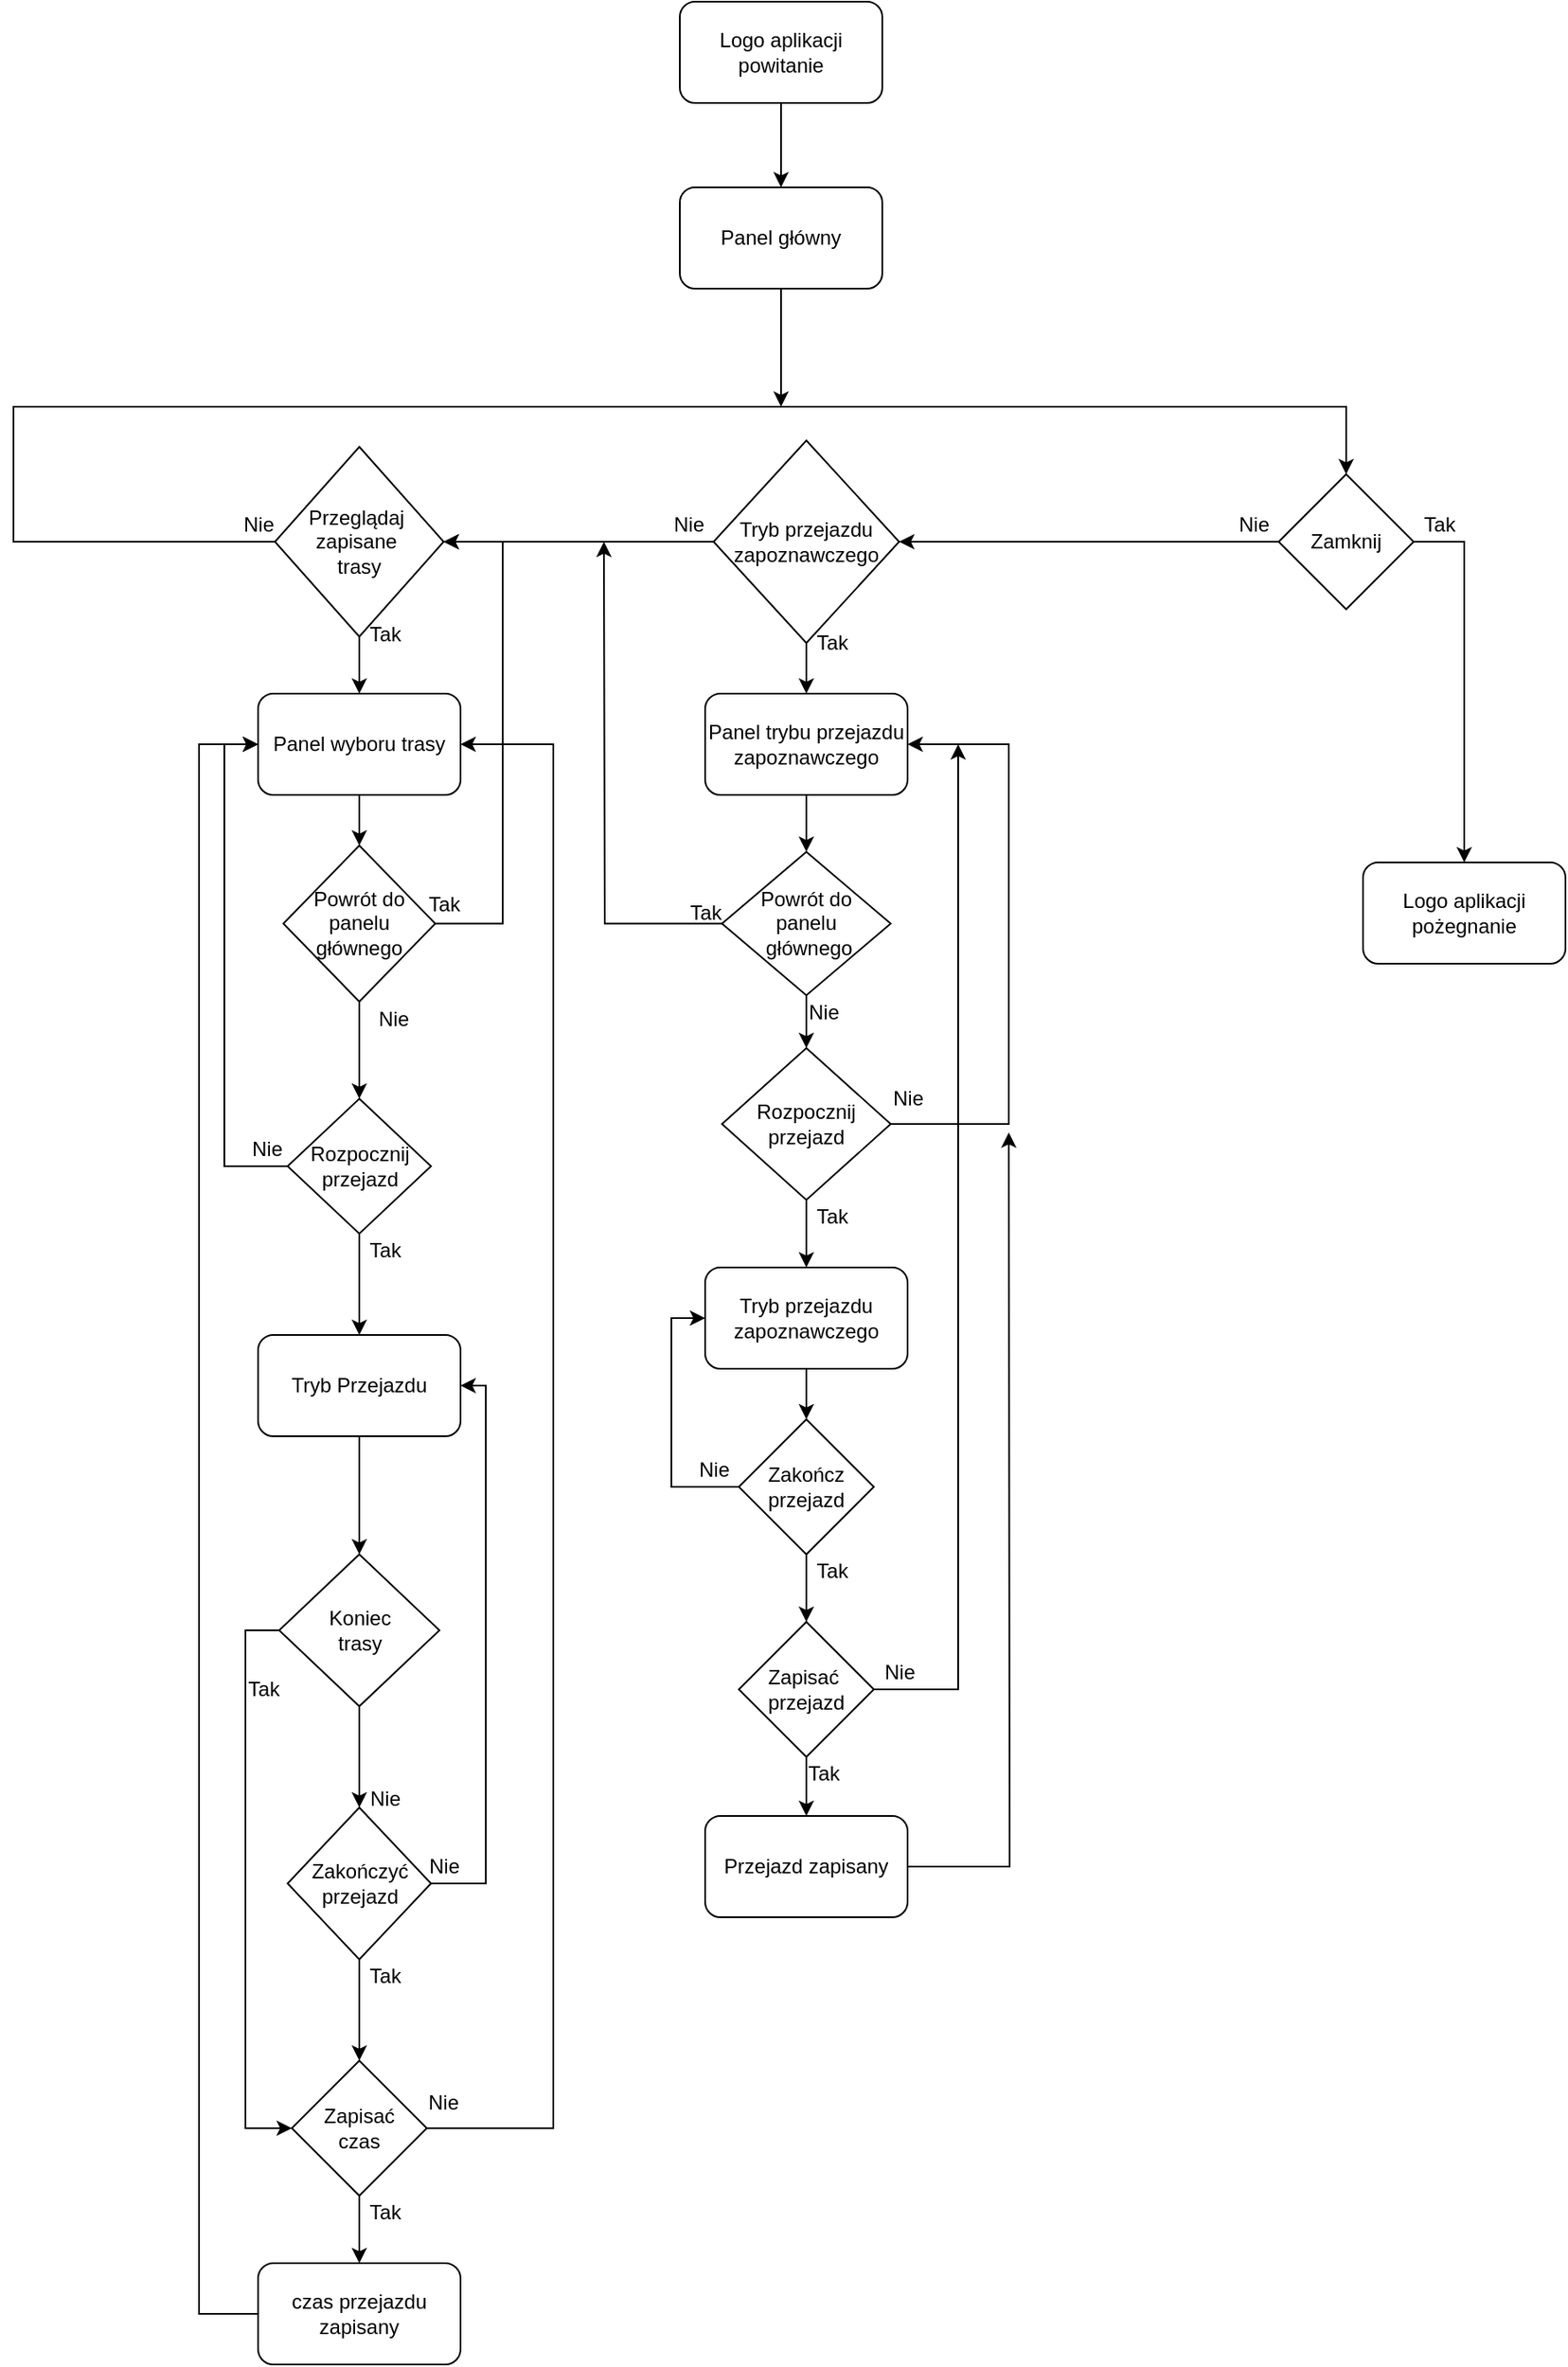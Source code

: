 <mxfile version="20.5.3" type="device"><diagram id="jK_lvbTGVqUEBzbfeswe" name="Strona-1"><mxGraphModel dx="3076" dy="762" grid="1" gridSize="10" guides="1" tooltips="1" connect="1" arrows="1" fold="1" page="1" pageScale="1" pageWidth="827" pageHeight="1169" math="0" shadow="0"><root><mxCell id="0"/><mxCell id="1" parent="0"/><mxCell id="MI9oLxCe6ejSSDS-wzCb-11" style="edgeStyle=orthogonalEdgeStyle;rounded=0;orthogonalLoop=1;jettySize=auto;html=1;exitX=0.5;exitY=1;exitDx=0;exitDy=0;entryX=0.5;entryY=0;entryDx=0;entryDy=0;" parent="1" source="69oCWgXDByvLkoPfXbP5-1" target="69oCWgXDByvLkoPfXbP5-3" edge="1"><mxGeometry relative="1" as="geometry"/></mxCell><mxCell id="69oCWgXDByvLkoPfXbP5-1" value="Logo aplikacji&lt;br&gt;powitanie" style="rounded=1;whiteSpace=wrap;html=1;" parent="1" vertex="1"><mxGeometry x="-625" y="50" width="120" height="60" as="geometry"/></mxCell><mxCell id="MI9oLxCe6ejSSDS-wzCb-12" style="edgeStyle=orthogonalEdgeStyle;rounded=0;orthogonalLoop=1;jettySize=auto;html=1;exitX=0.5;exitY=1;exitDx=0;exitDy=0;" parent="1" source="69oCWgXDByvLkoPfXbP5-3" edge="1"><mxGeometry relative="1" as="geometry"><mxPoint x="-565" y="290" as="targetPoint"/></mxGeometry></mxCell><mxCell id="69oCWgXDByvLkoPfXbP5-3" value="Panel główny" style="rounded=1;whiteSpace=wrap;html=1;" parent="1" vertex="1"><mxGeometry x="-625" y="160" width="120" height="60" as="geometry"/></mxCell><mxCell id="MI9oLxCe6ejSSDS-wzCb-2" style="edgeStyle=orthogonalEdgeStyle;rounded=0;orthogonalLoop=1;jettySize=auto;html=1;exitX=1;exitY=0.5;exitDx=0;exitDy=0;entryX=0.5;entryY=0;entryDx=0;entryDy=0;" parent="1" source="69oCWgXDByvLkoPfXbP5-147" target="MI9oLxCe6ejSSDS-wzCb-1" edge="1"><mxGeometry relative="1" as="geometry"/></mxCell><mxCell id="MI9oLxCe6ejSSDS-wzCb-10" style="edgeStyle=orthogonalEdgeStyle;rounded=0;orthogonalLoop=1;jettySize=auto;html=1;exitX=0;exitY=0.5;exitDx=0;exitDy=0;entryX=1;entryY=0.5;entryDx=0;entryDy=0;" parent="1" source="69oCWgXDByvLkoPfXbP5-147" target="69oCWgXDByvLkoPfXbP5-165" edge="1"><mxGeometry relative="1" as="geometry"/></mxCell><mxCell id="69oCWgXDByvLkoPfXbP5-147" value="Zamknij" style="rhombus;whiteSpace=wrap;html=1;" parent="1" vertex="1"><mxGeometry x="-270" y="330" width="80" height="80" as="geometry"/></mxCell><mxCell id="69oCWgXDByvLkoPfXbP5-158" value="Tak" style="text;html=1;align=center;verticalAlign=middle;resizable=0;points=[];autosize=1;strokeColor=none;fillColor=none;" parent="1" vertex="1"><mxGeometry x="-190" y="350" width="30" height="20" as="geometry"/></mxCell><mxCell id="69oCWgXDByvLkoPfXbP5-170" value="" style="edgeStyle=orthogonalEdgeStyle;rounded=0;orthogonalLoop=1;jettySize=auto;html=1;" parent="1" source="69oCWgXDByvLkoPfXbP5-165" target="69oCWgXDByvLkoPfXbP5-166" edge="1"><mxGeometry relative="1" as="geometry"/></mxCell><mxCell id="69oCWgXDByvLkoPfXbP5-185" value="" style="edgeStyle=orthogonalEdgeStyle;rounded=0;orthogonalLoop=1;jettySize=auto;html=1;" parent="1" source="69oCWgXDByvLkoPfXbP5-165" target="69oCWgXDByvLkoPfXbP5-178" edge="1"><mxGeometry relative="1" as="geometry"/></mxCell><mxCell id="69oCWgXDByvLkoPfXbP5-165" value="Tryb przejazdu&lt;br&gt;zapoznawczego" style="rhombus;whiteSpace=wrap;html=1;" parent="1" vertex="1"><mxGeometry x="-605" y="310" width="110" height="120" as="geometry"/></mxCell><mxCell id="69oCWgXDByvLkoPfXbP5-184" value="" style="edgeStyle=orthogonalEdgeStyle;rounded=0;orthogonalLoop=1;jettySize=auto;html=1;" parent="1" source="69oCWgXDByvLkoPfXbP5-166" target="69oCWgXDByvLkoPfXbP5-179" edge="1"><mxGeometry relative="1" as="geometry"/></mxCell><mxCell id="69oCWgXDByvLkoPfXbP5-193" value="" style="edgeStyle=orthogonalEdgeStyle;rounded=0;orthogonalLoop=1;jettySize=auto;html=1;entryX=0.5;entryY=0;entryDx=0;entryDy=0;exitX=0;exitY=0.5;exitDx=0;exitDy=0;" parent="1" source="69oCWgXDByvLkoPfXbP5-166" target="69oCWgXDByvLkoPfXbP5-147" edge="1"><mxGeometry relative="1" as="geometry"><mxPoint x="-430" y="180" as="targetPoint"/><Array as="points"><mxPoint x="-1020" y="370"/><mxPoint x="-1020" y="290"/><mxPoint x="-230" y="290"/></Array><mxPoint x="-1020" y="330" as="sourcePoint"/></mxGeometry></mxCell><mxCell id="69oCWgXDByvLkoPfXbP5-172" value="Nie" style="text;html=1;align=center;verticalAlign=middle;resizable=0;points=[];autosize=1;strokeColor=none;fillColor=none;" parent="1" vertex="1"><mxGeometry x="-300" y="350" width="30" height="20" as="geometry"/></mxCell><mxCell id="69oCWgXDByvLkoPfXbP5-174" value="Nie" style="text;html=1;align=center;verticalAlign=middle;resizable=0;points=[];autosize=1;strokeColor=none;fillColor=none;" parent="1" vertex="1"><mxGeometry x="-890" y="350" width="30" height="20" as="geometry"/></mxCell><mxCell id="69oCWgXDByvLkoPfXbP5-175" value="Nie" style="text;html=1;align=center;verticalAlign=middle;resizable=0;points=[];autosize=1;strokeColor=none;fillColor=none;" parent="1" vertex="1"><mxGeometry x="-635" y="350" width="30" height="20" as="geometry"/></mxCell><mxCell id="SPAf8JGX-mbzeD0fIXqf-31" style="edgeStyle=orthogonalEdgeStyle;rounded=0;orthogonalLoop=1;jettySize=auto;html=1;exitX=0.5;exitY=1;exitDx=0;exitDy=0;entryX=0.5;entryY=0;entryDx=0;entryDy=0;" parent="1" source="69oCWgXDByvLkoPfXbP5-178" target="SPAf8JGX-mbzeD0fIXqf-30" edge="1"><mxGeometry relative="1" as="geometry"/></mxCell><mxCell id="69oCWgXDByvLkoPfXbP5-178" value="Panel trybu przejazdu&lt;br&gt;zapoznawczego" style="rounded=1;whiteSpace=wrap;html=1;" parent="1" vertex="1"><mxGeometry x="-610" y="460" width="120" height="60" as="geometry"/></mxCell><mxCell id="69oCWgXDByvLkoPfXbP5-199" value="" style="edgeStyle=orthogonalEdgeStyle;rounded=0;orthogonalLoop=1;jettySize=auto;html=1;entryX=0.5;entryY=0;entryDx=0;entryDy=0;" parent="1" source="69oCWgXDByvLkoPfXbP5-179" target="69oCWgXDByvLkoPfXbP5-195" edge="1"><mxGeometry relative="1" as="geometry"/></mxCell><mxCell id="69oCWgXDByvLkoPfXbP5-179" value="Panel wyboru trasy" style="rounded=1;whiteSpace=wrap;html=1;" parent="1" vertex="1"><mxGeometry x="-875" y="460" width="120" height="60" as="geometry"/></mxCell><mxCell id="69oCWgXDByvLkoPfXbP5-187" value="Tak" style="text;html=1;align=center;verticalAlign=middle;resizable=0;points=[];autosize=1;strokeColor=none;fillColor=none;" parent="1" vertex="1"><mxGeometry x="-815" y="415" width="30" height="20" as="geometry"/></mxCell><mxCell id="69oCWgXDByvLkoPfXbP5-188" value="Tak" style="text;html=1;align=center;verticalAlign=middle;resizable=0;points=[];autosize=1;strokeColor=none;fillColor=none;" parent="1" vertex="1"><mxGeometry x="-550" y="420" width="30" height="20" as="geometry"/></mxCell><mxCell id="69oCWgXDByvLkoPfXbP5-166" value="Przeglądaj&amp;nbsp;&lt;br&gt;zapisane&amp;nbsp;&lt;br&gt;trasy" style="rhombus;whiteSpace=wrap;html=1;" parent="1" vertex="1"><mxGeometry x="-865" y="313.75" width="100" height="112.5" as="geometry"/></mxCell><mxCell id="69oCWgXDByvLkoPfXbP5-204" value="" style="edgeStyle=orthogonalEdgeStyle;rounded=0;orthogonalLoop=1;jettySize=auto;html=1;entryX=1;entryY=0.5;entryDx=0;entryDy=0;" parent="1" source="69oCWgXDByvLkoPfXbP5-195" target="69oCWgXDByvLkoPfXbP5-166" edge="1"><mxGeometry relative="1" as="geometry"><mxPoint x="-750" y="380" as="targetPoint"/><Array as="points"><mxPoint x="-730" y="596.25"/><mxPoint x="-730" y="370"/></Array></mxGeometry></mxCell><mxCell id="MI9oLxCe6ejSSDS-wzCb-6" style="edgeStyle=orthogonalEdgeStyle;rounded=0;orthogonalLoop=1;jettySize=auto;html=1;exitX=0.5;exitY=1;exitDx=0;exitDy=0;entryX=0.5;entryY=0;entryDx=0;entryDy=0;" parent="1" source="69oCWgXDByvLkoPfXbP5-195" target="SPAf8JGX-mbzeD0fIXqf-43" edge="1"><mxGeometry relative="1" as="geometry"/></mxCell><mxCell id="69oCWgXDByvLkoPfXbP5-195" value="Powrót do panelu głównego" style="rhombus;whiteSpace=wrap;html=1;" parent="1" vertex="1"><mxGeometry x="-860" y="550" width="90" height="92.5" as="geometry"/></mxCell><mxCell id="69oCWgXDByvLkoPfXbP5-205" value="Tak" style="text;html=1;align=center;verticalAlign=middle;resizable=0;points=[];autosize=1;strokeColor=none;fillColor=none;" parent="1" vertex="1"><mxGeometry x="-780" y="575" width="30" height="20" as="geometry"/></mxCell><mxCell id="ozfzwAOOQGVC5R0oynjt-7" value="Nie" style="text;html=1;align=center;verticalAlign=middle;resizable=0;points=[];autosize=1;strokeColor=none;fillColor=none;" parent="1" vertex="1"><mxGeometry x="-810" y="642.5" width="30" height="20" as="geometry"/></mxCell><mxCell id="SPAf8JGX-mbzeD0fIXqf-16" style="edgeStyle=orthogonalEdgeStyle;rounded=0;orthogonalLoop=1;jettySize=auto;html=1;exitX=0.5;exitY=1;exitDx=0;exitDy=0;" parent="1" source="SPAf8JGX-mbzeD0fIXqf-9" target="SPAf8JGX-mbzeD0fIXqf-15" edge="1"><mxGeometry relative="1" as="geometry"/></mxCell><mxCell id="SPAf8JGX-mbzeD0fIXqf-37" style="edgeStyle=orthogonalEdgeStyle;rounded=0;orthogonalLoop=1;jettySize=auto;html=1;exitX=1;exitY=0.5;exitDx=0;exitDy=0;entryX=1;entryY=0.5;entryDx=0;entryDy=0;" parent="1" source="SPAf8JGX-mbzeD0fIXqf-9" target="69oCWgXDByvLkoPfXbP5-178" edge="1"><mxGeometry relative="1" as="geometry"><Array as="points"><mxPoint x="-430" y="715"/><mxPoint x="-430" y="490"/></Array></mxGeometry></mxCell><mxCell id="SPAf8JGX-mbzeD0fIXqf-9" value="Rozpocznij&lt;br&gt;przejazd" style="rhombus;whiteSpace=wrap;html=1;" parent="1" vertex="1"><mxGeometry x="-600" y="670" width="100" height="90" as="geometry"/></mxCell><mxCell id="SPAf8JGX-mbzeD0fIXqf-28" style="edgeStyle=orthogonalEdgeStyle;rounded=0;orthogonalLoop=1;jettySize=auto;html=1;exitX=0.5;exitY=1;exitDx=0;exitDy=0;entryX=0.5;entryY=0;entryDx=0;entryDy=0;" parent="1" source="SPAf8JGX-mbzeD0fIXqf-13" target="SPAf8JGX-mbzeD0fIXqf-21" edge="1"><mxGeometry relative="1" as="geometry"/></mxCell><mxCell id="SPAf8JGX-mbzeD0fIXqf-29" style="edgeStyle=orthogonalEdgeStyle;rounded=0;orthogonalLoop=1;jettySize=auto;html=1;exitX=0;exitY=0.5;exitDx=0;exitDy=0;entryX=0;entryY=0.5;entryDx=0;entryDy=0;" parent="1" source="SPAf8JGX-mbzeD0fIXqf-13" target="SPAf8JGX-mbzeD0fIXqf-15" edge="1"><mxGeometry relative="1" as="geometry"/></mxCell><mxCell id="SPAf8JGX-mbzeD0fIXqf-13" value="Zakończ&lt;br&gt;przejazd" style="rhombus;whiteSpace=wrap;html=1;" parent="1" vertex="1"><mxGeometry x="-590" y="890" width="80" height="80" as="geometry"/></mxCell><mxCell id="SPAf8JGX-mbzeD0fIXqf-18" style="edgeStyle=orthogonalEdgeStyle;rounded=0;orthogonalLoop=1;jettySize=auto;html=1;exitX=0.5;exitY=1;exitDx=0;exitDy=0;" parent="1" source="SPAf8JGX-mbzeD0fIXqf-15" target="SPAf8JGX-mbzeD0fIXqf-13" edge="1"><mxGeometry relative="1" as="geometry"/></mxCell><mxCell id="SPAf8JGX-mbzeD0fIXqf-15" value="Tryb przejazdu&lt;br&gt;zapoznawczego" style="rounded=1;whiteSpace=wrap;html=1;" parent="1" vertex="1"><mxGeometry x="-610" y="800" width="120" height="60" as="geometry"/></mxCell><mxCell id="SPAf8JGX-mbzeD0fIXqf-17" value="Tak" style="text;html=1;align=center;verticalAlign=middle;resizable=0;points=[];autosize=1;strokeColor=none;fillColor=none;" parent="1" vertex="1"><mxGeometry x="-550" y="760" width="30" height="20" as="geometry"/></mxCell><mxCell id="SPAf8JGX-mbzeD0fIXqf-20" value="Nie" style="text;html=1;align=center;verticalAlign=middle;resizable=0;points=[];autosize=1;strokeColor=none;fillColor=none;" parent="1" vertex="1"><mxGeometry x="-620" y="910" width="30" height="20" as="geometry"/></mxCell><mxCell id="SPAf8JGX-mbzeD0fIXqf-25" style="edgeStyle=orthogonalEdgeStyle;rounded=0;orthogonalLoop=1;jettySize=auto;html=1;exitX=0.5;exitY=1;exitDx=0;exitDy=0;entryX=0.5;entryY=0;entryDx=0;entryDy=0;" parent="1" source="SPAf8JGX-mbzeD0fIXqf-21" target="SPAf8JGX-mbzeD0fIXqf-24" edge="1"><mxGeometry relative="1" as="geometry"/></mxCell><mxCell id="SPAf8JGX-mbzeD0fIXqf-26" style="edgeStyle=orthogonalEdgeStyle;rounded=0;orthogonalLoop=1;jettySize=auto;html=1;exitX=1;exitY=0.5;exitDx=0;exitDy=0;startArrow=none;" parent="1" source="SPAf8JGX-mbzeD0fIXqf-21" edge="1"><mxGeometry relative="1" as="geometry"><mxPoint x="-460" y="490" as="targetPoint"/><Array as="points"><mxPoint x="-460" y="1050"/><mxPoint x="-460" y="490"/></Array></mxGeometry></mxCell><mxCell id="SPAf8JGX-mbzeD0fIXqf-21" value="Zapisać&amp;nbsp;&lt;br&gt;przejazd" style="rhombus;whiteSpace=wrap;html=1;" parent="1" vertex="1"><mxGeometry x="-590" y="1010" width="80" height="80" as="geometry"/></mxCell><mxCell id="SPAf8JGX-mbzeD0fIXqf-42" style="edgeStyle=orthogonalEdgeStyle;rounded=0;orthogonalLoop=1;jettySize=auto;html=1;exitX=1;exitY=0.5;exitDx=0;exitDy=0;" parent="1" source="SPAf8JGX-mbzeD0fIXqf-24" edge="1"><mxGeometry relative="1" as="geometry"><mxPoint x="-430" y="720" as="targetPoint"/></mxGeometry></mxCell><mxCell id="SPAf8JGX-mbzeD0fIXqf-24" value="Przejazd zapisany" style="rounded=1;whiteSpace=wrap;html=1;" parent="1" vertex="1"><mxGeometry x="-610" y="1125" width="120" height="60" as="geometry"/></mxCell><mxCell id="SPAf8JGX-mbzeD0fIXqf-23" value="Tak" style="text;html=1;align=center;verticalAlign=middle;resizable=0;points=[];autosize=1;strokeColor=none;fillColor=none;" parent="1" vertex="1"><mxGeometry x="-550" y="970" width="30" height="20" as="geometry"/></mxCell><mxCell id="SPAf8JGX-mbzeD0fIXqf-33" style="edgeStyle=orthogonalEdgeStyle;rounded=0;orthogonalLoop=1;jettySize=auto;html=1;exitX=0.5;exitY=1;exitDx=0;exitDy=0;entryX=0.5;entryY=0;entryDx=0;entryDy=0;" parent="1" source="SPAf8JGX-mbzeD0fIXqf-30" target="SPAf8JGX-mbzeD0fIXqf-9" edge="1"><mxGeometry relative="1" as="geometry"/></mxCell><mxCell id="SPAf8JGX-mbzeD0fIXqf-35" style="edgeStyle=orthogonalEdgeStyle;rounded=0;orthogonalLoop=1;jettySize=auto;html=1;exitX=0;exitY=0.5;exitDx=0;exitDy=0;" parent="1" source="SPAf8JGX-mbzeD0fIXqf-30" edge="1"><mxGeometry relative="1" as="geometry"><mxPoint x="-670" y="370" as="targetPoint"/></mxGeometry></mxCell><mxCell id="SPAf8JGX-mbzeD0fIXqf-30" value="&lt;span&gt;Powrót do&lt;/span&gt;&lt;br&gt;&lt;span&gt;panelu&lt;/span&gt;&lt;br&gt;&lt;span&gt;&amp;nbsp;głównego&lt;/span&gt;" style="rhombus;whiteSpace=wrap;html=1;" parent="1" vertex="1"><mxGeometry x="-600" y="553.75" width="100" height="85" as="geometry"/></mxCell><mxCell id="SPAf8JGX-mbzeD0fIXqf-34" value="Nie" style="text;html=1;align=center;verticalAlign=middle;resizable=0;points=[];autosize=1;strokeColor=none;fillColor=none;" parent="1" vertex="1"><mxGeometry x="-555" y="638.75" width="30" height="20" as="geometry"/></mxCell><mxCell id="SPAf8JGX-mbzeD0fIXqf-36" value="Tak" style="text;html=1;align=center;verticalAlign=middle;resizable=0;points=[];autosize=1;strokeColor=none;fillColor=none;" parent="1" vertex="1"><mxGeometry x="-625" y="580" width="30" height="20" as="geometry"/></mxCell><mxCell id="SPAf8JGX-mbzeD0fIXqf-38" value="Nie" style="text;html=1;align=center;verticalAlign=middle;resizable=0;points=[];autosize=1;strokeColor=none;fillColor=none;" parent="1" vertex="1"><mxGeometry x="-505" y="690" width="30" height="20" as="geometry"/></mxCell><mxCell id="SPAf8JGX-mbzeD0fIXqf-39" value="Tak" style="text;html=1;align=center;verticalAlign=middle;resizable=0;points=[];autosize=1;strokeColor=none;fillColor=none;" parent="1" vertex="1"><mxGeometry x="-555" y="1090" width="30" height="20" as="geometry"/></mxCell><mxCell id="SPAf8JGX-mbzeD0fIXqf-40" value="Nie" style="text;html=1;align=center;verticalAlign=middle;resizable=0;points=[];autosize=1;strokeColor=none;fillColor=none;" parent="1" vertex="1"><mxGeometry x="-510" y="1030" width="30" height="20" as="geometry"/></mxCell><mxCell id="SPAf8JGX-mbzeD0fIXqf-45" style="edgeStyle=orthogonalEdgeStyle;rounded=0;orthogonalLoop=1;jettySize=auto;html=1;exitX=0.5;exitY=1;exitDx=0;exitDy=0;entryX=0.5;entryY=0;entryDx=0;entryDy=0;" parent="1" source="SPAf8JGX-mbzeD0fIXqf-43" target="SPAf8JGX-mbzeD0fIXqf-44" edge="1"><mxGeometry relative="1" as="geometry"/></mxCell><mxCell id="MI9oLxCe6ejSSDS-wzCb-8" style="edgeStyle=orthogonalEdgeStyle;rounded=0;orthogonalLoop=1;jettySize=auto;html=1;exitX=0;exitY=0.5;exitDx=0;exitDy=0;entryX=0;entryY=0.5;entryDx=0;entryDy=0;" parent="1" source="SPAf8JGX-mbzeD0fIXqf-43" target="69oCWgXDByvLkoPfXbP5-179" edge="1"><mxGeometry relative="1" as="geometry"/></mxCell><mxCell id="SPAf8JGX-mbzeD0fIXqf-43" value="Rozpocznij&lt;br&gt;przejazd" style="rhombus;whiteSpace=wrap;html=1;" parent="1" vertex="1"><mxGeometry x="-857.5" y="700" width="85" height="80" as="geometry"/></mxCell><mxCell id="SPAf8JGX-mbzeD0fIXqf-48" style="edgeStyle=orthogonalEdgeStyle;rounded=0;orthogonalLoop=1;jettySize=auto;html=1;exitX=0.5;exitY=1;exitDx=0;exitDy=0;entryX=0.5;entryY=0;entryDx=0;entryDy=0;" parent="1" source="SPAf8JGX-mbzeD0fIXqf-44" target="SPAf8JGX-mbzeD0fIXqf-47" edge="1"><mxGeometry relative="1" as="geometry"/></mxCell><mxCell id="SPAf8JGX-mbzeD0fIXqf-44" value="Tryb Przejazdu" style="rounded=1;whiteSpace=wrap;html=1;" parent="1" vertex="1"><mxGeometry x="-875" y="840" width="120" height="60" as="geometry"/></mxCell><mxCell id="SPAf8JGX-mbzeD0fIXqf-46" value="Tak" style="text;html=1;align=center;verticalAlign=middle;resizable=0;points=[];autosize=1;strokeColor=none;fillColor=none;" parent="1" vertex="1"><mxGeometry x="-815" y="780" width="30" height="20" as="geometry"/></mxCell><mxCell id="SPAf8JGX-mbzeD0fIXqf-52" style="edgeStyle=orthogonalEdgeStyle;rounded=0;orthogonalLoop=1;jettySize=auto;html=1;exitX=0.5;exitY=1;exitDx=0;exitDy=0;entryX=0.5;entryY=0;entryDx=0;entryDy=0;" parent="1" source="SPAf8JGX-mbzeD0fIXqf-47" target="SPAf8JGX-mbzeD0fIXqf-51" edge="1"><mxGeometry relative="1" as="geometry"/></mxCell><mxCell id="SPAf8JGX-mbzeD0fIXqf-56" style="edgeStyle=orthogonalEdgeStyle;rounded=0;orthogonalLoop=1;jettySize=auto;html=1;exitX=0;exitY=0.5;exitDx=0;exitDy=0;entryX=0;entryY=0.5;entryDx=0;entryDy=0;" parent="1" source="SPAf8JGX-mbzeD0fIXqf-47" target="SPAf8JGX-mbzeD0fIXqf-54" edge="1"><mxGeometry relative="1" as="geometry"/></mxCell><mxCell id="SPAf8JGX-mbzeD0fIXqf-47" value="Koniec&lt;br&gt;trasy" style="rhombus;whiteSpace=wrap;html=1;" parent="1" vertex="1"><mxGeometry x="-862.5" y="970" width="95" height="90" as="geometry"/></mxCell><mxCell id="SPAf8JGX-mbzeD0fIXqf-55" style="edgeStyle=orthogonalEdgeStyle;rounded=0;orthogonalLoop=1;jettySize=auto;html=1;exitX=0.5;exitY=1;exitDx=0;exitDy=0;entryX=0.5;entryY=0;entryDx=0;entryDy=0;" parent="1" source="SPAf8JGX-mbzeD0fIXqf-51" target="SPAf8JGX-mbzeD0fIXqf-54" edge="1"><mxGeometry relative="1" as="geometry"/></mxCell><mxCell id="SPAf8JGX-mbzeD0fIXqf-63" style="edgeStyle=orthogonalEdgeStyle;rounded=0;orthogonalLoop=1;jettySize=auto;html=1;exitX=1;exitY=0.5;exitDx=0;exitDy=0;entryX=1;entryY=0.5;entryDx=0;entryDy=0;" parent="1" source="SPAf8JGX-mbzeD0fIXqf-51" target="SPAf8JGX-mbzeD0fIXqf-44" edge="1"><mxGeometry relative="1" as="geometry"><Array as="points"><mxPoint x="-740" y="1165"/><mxPoint x="-740" y="870"/></Array></mxGeometry></mxCell><mxCell id="SPAf8JGX-mbzeD0fIXqf-51" value="Zakończyć&lt;br&gt;przejazd" style="rhombus;whiteSpace=wrap;html=1;" parent="1" vertex="1"><mxGeometry x="-857.5" y="1120" width="85" height="90" as="geometry"/></mxCell><mxCell id="SPAf8JGX-mbzeD0fIXqf-53" value="Nie" style="text;html=1;align=center;verticalAlign=middle;resizable=0;points=[];autosize=1;strokeColor=none;fillColor=none;" parent="1" vertex="1"><mxGeometry x="-815" y="1105" width="30" height="20" as="geometry"/></mxCell><mxCell id="SPAf8JGX-mbzeD0fIXqf-59" style="edgeStyle=orthogonalEdgeStyle;rounded=0;orthogonalLoop=1;jettySize=auto;html=1;exitX=0.5;exitY=1;exitDx=0;exitDy=0;entryX=0.5;entryY=0;entryDx=0;entryDy=0;" parent="1" source="SPAf8JGX-mbzeD0fIXqf-54" target="SPAf8JGX-mbzeD0fIXqf-58" edge="1"><mxGeometry relative="1" as="geometry"/></mxCell><mxCell id="MI9oLxCe6ejSSDS-wzCb-4" style="edgeStyle=orthogonalEdgeStyle;rounded=0;orthogonalLoop=1;jettySize=auto;html=1;exitX=1;exitY=0.5;exitDx=0;exitDy=0;entryX=1;entryY=0.5;entryDx=0;entryDy=0;" parent="1" source="SPAf8JGX-mbzeD0fIXqf-54" target="69oCWgXDByvLkoPfXbP5-179" edge="1"><mxGeometry relative="1" as="geometry"><mxPoint x="-700" y="370" as="targetPoint"/><Array as="points"><mxPoint x="-700" y="1310"/><mxPoint x="-700" y="490"/></Array></mxGeometry></mxCell><mxCell id="SPAf8JGX-mbzeD0fIXqf-54" value="Zapisać&lt;br&gt;czas" style="rhombus;whiteSpace=wrap;html=1;" parent="1" vertex="1"><mxGeometry x="-855" y="1270" width="80" height="80" as="geometry"/></mxCell><mxCell id="SPAf8JGX-mbzeD0fIXqf-57" value="Tak" style="text;html=1;align=center;verticalAlign=middle;resizable=0;points=[];autosize=1;strokeColor=none;fillColor=none;" parent="1" vertex="1"><mxGeometry x="-887.5" y="1040" width="30" height="20" as="geometry"/></mxCell><mxCell id="SPAf8JGX-mbzeD0fIXqf-66" style="edgeStyle=orthogonalEdgeStyle;rounded=0;orthogonalLoop=1;jettySize=auto;html=1;exitX=0;exitY=0.5;exitDx=0;exitDy=0;entryX=0;entryY=0.5;entryDx=0;entryDy=0;" parent="1" source="SPAf8JGX-mbzeD0fIXqf-58" target="69oCWgXDByvLkoPfXbP5-179" edge="1"><mxGeometry relative="1" as="geometry"><Array as="points"><mxPoint x="-910" y="1420"/><mxPoint x="-910" y="490"/></Array></mxGeometry></mxCell><mxCell id="SPAf8JGX-mbzeD0fIXqf-58" value="czas przejazdu&lt;br&gt;zapisany" style="rounded=1;whiteSpace=wrap;html=1;" parent="1" vertex="1"><mxGeometry x="-875" y="1390" width="120" height="60" as="geometry"/></mxCell><mxCell id="SPAf8JGX-mbzeD0fIXqf-60" value="Tak" style="text;html=1;align=center;verticalAlign=middle;resizable=0;points=[];autosize=1;strokeColor=none;fillColor=none;" parent="1" vertex="1"><mxGeometry x="-815" y="1210" width="30" height="20" as="geometry"/></mxCell><mxCell id="SPAf8JGX-mbzeD0fIXqf-64" value="Nie" style="text;html=1;align=center;verticalAlign=middle;resizable=0;points=[];autosize=1;strokeColor=none;fillColor=none;" parent="1" vertex="1"><mxGeometry x="-780" y="1145" width="30" height="20" as="geometry"/></mxCell><mxCell id="SPAf8JGX-mbzeD0fIXqf-65" value="Tak" style="text;html=1;align=center;verticalAlign=middle;resizable=0;points=[];autosize=1;strokeColor=none;fillColor=none;" parent="1" vertex="1"><mxGeometry x="-815" y="1350" width="30" height="20" as="geometry"/></mxCell><mxCell id="MI9oLxCe6ejSSDS-wzCb-1" value="Logo aplikacji&lt;br&gt;pożegnanie" style="rounded=1;whiteSpace=wrap;html=1;" parent="1" vertex="1"><mxGeometry x="-220" y="560" width="120" height="60" as="geometry"/></mxCell><mxCell id="MI9oLxCe6ejSSDS-wzCb-5" value="Nie" style="text;html=1;strokeColor=none;fillColor=none;align=center;verticalAlign=middle;whiteSpace=wrap;rounded=0;" parent="1" vertex="1"><mxGeometry x="-795" y="1280" width="60" height="30" as="geometry"/></mxCell><mxCell id="MI9oLxCe6ejSSDS-wzCb-9" value="Nie" style="text;html=1;align=center;verticalAlign=middle;resizable=0;points=[];autosize=1;strokeColor=none;fillColor=none;" parent="1" vertex="1"><mxGeometry x="-885" y="720" width="30" height="20" as="geometry"/></mxCell></root></mxGraphModel></diagram></mxfile>